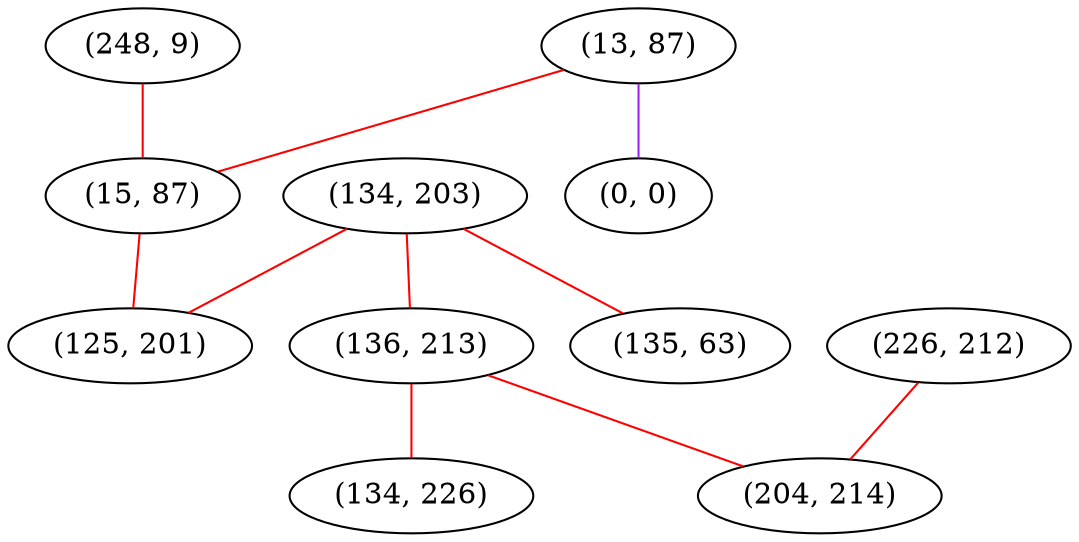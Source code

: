 graph "" {
"(248, 9)";
"(13, 87)";
"(15, 87)";
"(134, 203)";
"(125, 201)";
"(136, 213)";
"(226, 212)";
"(0, 0)";
"(134, 226)";
"(135, 63)";
"(204, 214)";
"(248, 9)" -- "(15, 87)"  [color=red, key=0, weight=1];
"(13, 87)" -- "(0, 0)"  [color=purple, key=0, weight=4];
"(13, 87)" -- "(15, 87)"  [color=red, key=0, weight=1];
"(15, 87)" -- "(125, 201)"  [color=red, key=0, weight=1];
"(134, 203)" -- "(125, 201)"  [color=red, key=0, weight=1];
"(134, 203)" -- "(136, 213)"  [color=red, key=0, weight=1];
"(134, 203)" -- "(135, 63)"  [color=red, key=0, weight=1];
"(136, 213)" -- "(134, 226)"  [color=red, key=0, weight=1];
"(136, 213)" -- "(204, 214)"  [color=red, key=0, weight=1];
"(226, 212)" -- "(204, 214)"  [color=red, key=0, weight=1];
}
